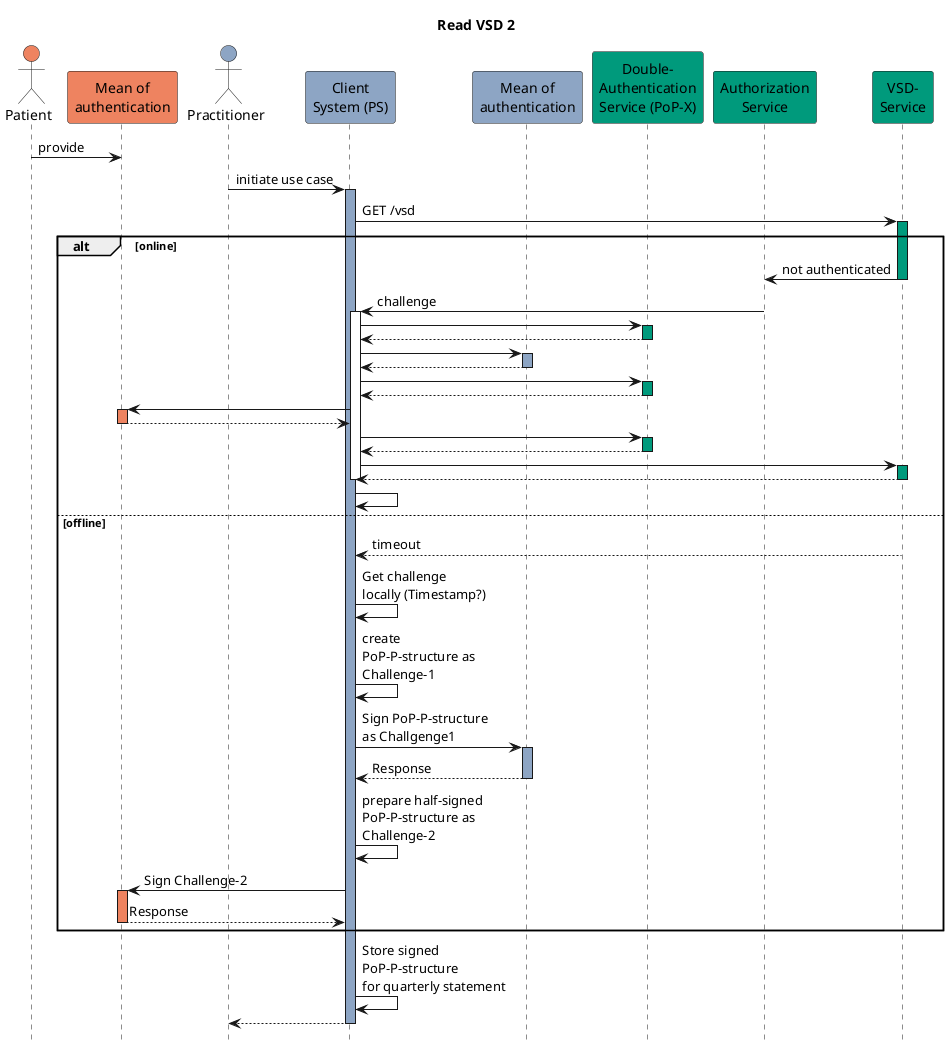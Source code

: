 @startuml read_vsd2
hide footbox
title Read VSD 2
actor Pat as "Patient" #ee8360
participant AUTH1 as "Mean of\nauthentication" #ee8360
actor Pract as "Practitioner" #8da5c4
participant PS as "Client\nSystem (PS)" #8da5c4
participant AUTH2 as "Mean of\nauthentication" #8da5c4
participant AUTHN as "Double-\nAuthentication\nService (PoP-X)" #009a7c
participant AUTHZ as "Authorization\nService" #009a7c
participant VSD as "VSD-\nService" #009a7c

Pat -> AUTH1: provide

Pract -> PS: initiate use case
activate PS #8da5c4
PS -> VSD: GET /vsd
activate VSD #009a7c

alt online
    VSD -> AUTHZ: not authenticated
    deactivate VSD
    AUTHZ -> PS: challenge
    activate PS
    PS -> AUTHN
    activate AUTHN #009a7c
    AUTHN --> PS
    deactivate AUTHN
    PS -> AUTH2:
    activate AUTH2 #8da5c4
    AUTH2 --> PS:
    deactivate AUTH2
    PS -> AUTHN
    activate AUTHN #009a7c
    AUTHN --> PS
    deactivate AUTHN
    PS -> AUTH1:
    activate AUTH1 #ee8360
    AUTH1 --> PS:
    deactivate AUTH1
    PS -> AUTHN
    activate AUTHN #009a7c
    AUTHN --> PS
    deactivate AUTHN
    PS -> VSD
    activate VSD #009a7c
    VSD --> PS
    deactivate VSD
    deactivate PS
    PS -> PS
else offline
    VSD --> PS: timeout
    PS -> PS: Get challenge\nlocally (Timestamp?)
    PS -> PS: create\nPoP-P-structure as\nChallenge-1
    PS -> AUTH2: Sign PoP-P-structure\nas Challgenge1
    activate AUTH2 #8da5c4
    AUTH2 --> PS: Response
    deactivate AUTH2
    PS -> PS: prepare half-signed\nPoP-P-structure as\nChallenge-2
    PS -> AUTH1: Sign Challenge-2
    activate AUTH1 #ee8360
    AUTH1 --> PS: Response
    deactivate AUTH1
end
    PS -> PS: Store signed\nPoP-P-structure\nfor quarterly statement

PS --> Pract
deactivate PS
@enduml